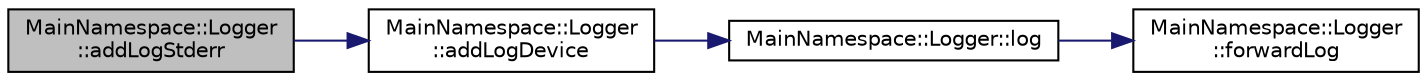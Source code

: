 digraph "MainNamespace::Logger::addLogStderr"
{
 // INTERACTIVE_SVG=YES
 // LATEX_PDF_SIZE
  edge [fontname="Helvetica",fontsize="10",labelfontname="Helvetica",labelfontsize="10"];
  node [fontname="Helvetica",fontsize="10",shape=record];
  rankdir="LR";
  Node1 [label="MainNamespace::Logger\l::addLogStderr",height=0.2,width=0.4,color="black", fillcolor="grey75", style="filled", fontcolor="black",tooltip="Add a logger for stderr."];
  Node1 -> Node2 [color="midnightblue",fontsize="10",style="solid",fontname="Helvetica"];
  Node2 [label="MainNamespace::Logger\l::addLogDevice",height=0.2,width=0.4,color="black", fillcolor="white", style="filled",URL="$namespace_main_namespace_1_1_logger.html#ae523bc006e85ca3d2c6e5fc3406475d9",tooltip="Add a logging device."];
  Node2 -> Node3 [color="midnightblue",fontsize="10",style="solid",fontname="Helvetica"];
  Node3 [label="MainNamespace::Logger::log",height=0.2,width=0.4,color="black", fillcolor="white", style="filled",URL="$namespace_main_namespace_1_1_logger.html#afbb4cc2d8b498e71fcb228f0da8309a1",tooltip=" "];
  Node3 -> Node4 [color="midnightblue",fontsize="10",style="solid",fontname="Helvetica"];
  Node4 [label="MainNamespace::Logger\l::forwardLog",height=0.2,width=0.4,color="black", fillcolor="white", style="filled",URL="$namespace_main_namespace_1_1_logger.html#af052b0198f333fca77f0837a511ec7f7",tooltip=" "];
}
